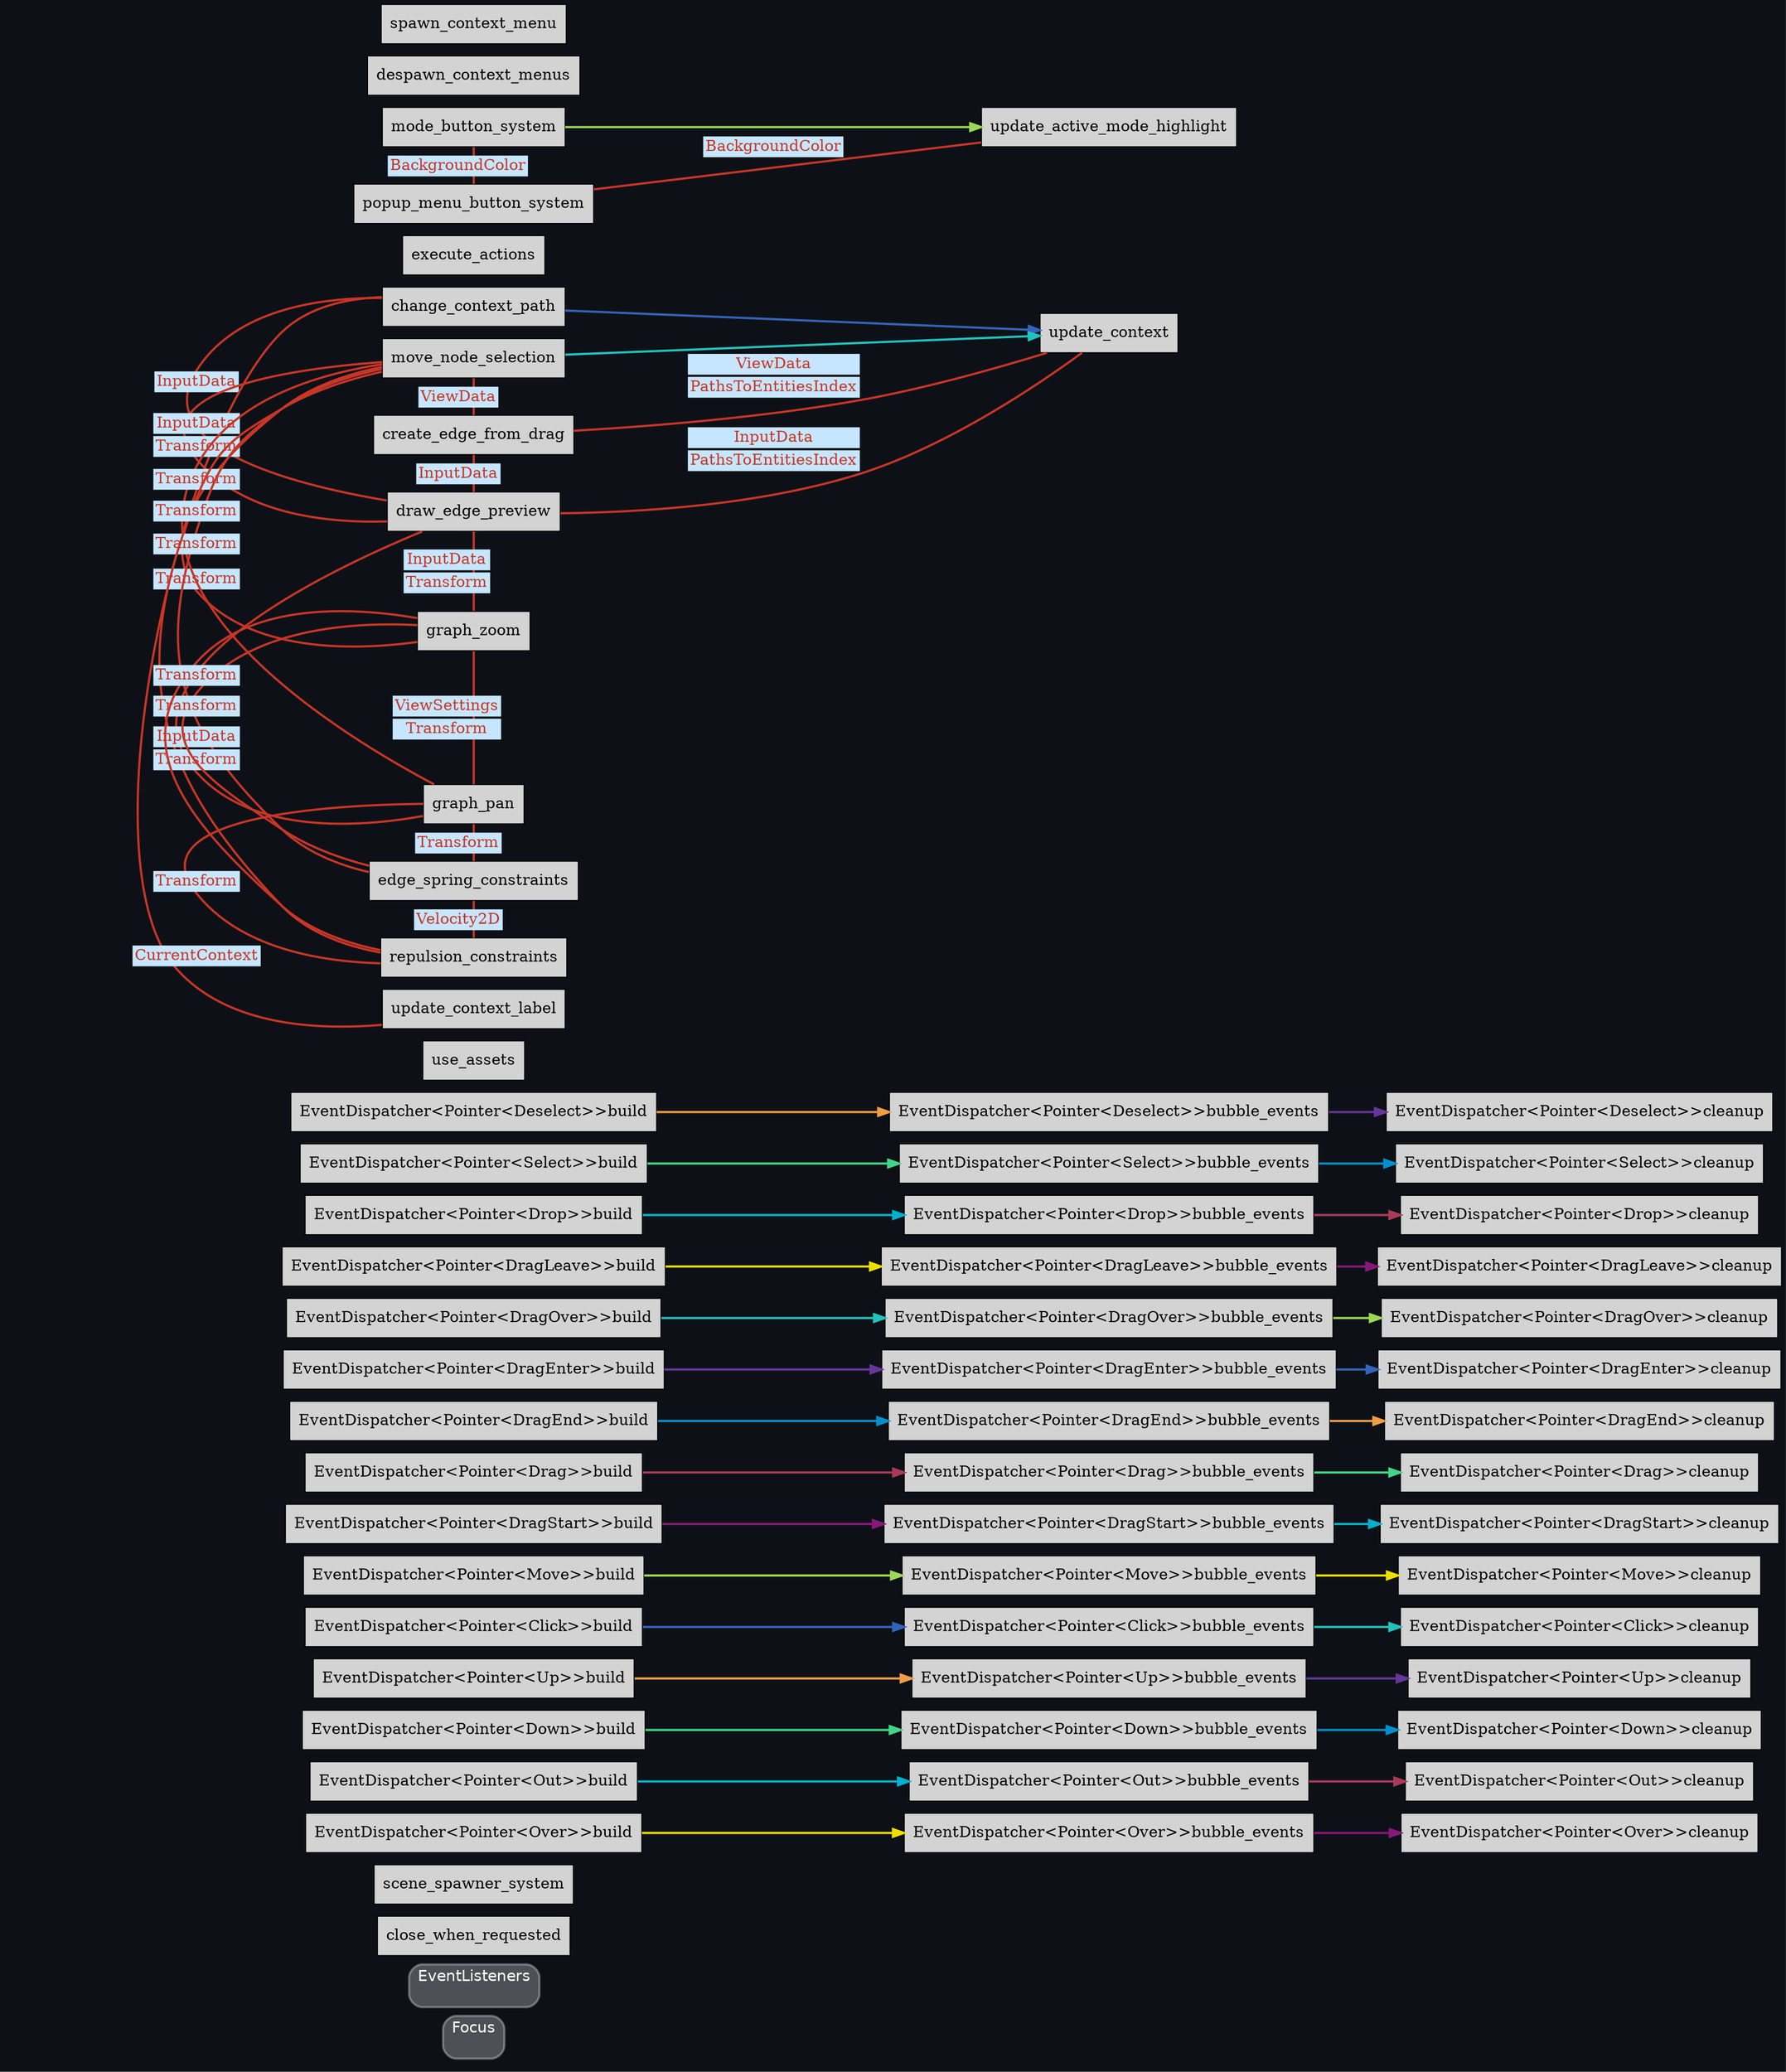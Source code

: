 digraph "" {
	"compound"="true";
	"splines"="spline";
	"rankdir"="LR";
	"bgcolor"="#0d1117";
	"fontname"="Helvetica";
	"nodesep"="0.15";
	edge ["penwidth"="2"];
	node ["shape"="box", "style"="filled"];
	subgraph "clusternode_Set(2)" {
		"style"="rounded,filled";
		"label"="Focus";
		"tooltip"="Focus";
		"fillcolor"="#ffffff44";
		"fontcolor"="#ffffff";
		"color"="#ffffff50";
		"penwidth"="2";
		"set_marker_node_Set(2)" ["style"="invis", "label"="", "height"="0", "shape"="point"]
	}
	
	subgraph "clusternode_Set(42)" {
		"style"="rounded,filled";
		"label"="EventListeners";
		"tooltip"="EventListeners";
		"fillcolor"="#ffffff44";
		"fontcolor"="#ffffff";
		"color"="#ffffff50";
		"penwidth"="2";
		"set_marker_node_Set(42)" ["style"="invis", "label"="", "height"="0", "shape"="point"]
	}
	
	"node_System(0)" ["label"="close_when_requested", "tooltip"="bevy_window::system::close_when_requested"]
	"node_System(1)" ["label"="scene_spawner_system", "tooltip"="bevy_scene::scene_spawner::scene_spawner_system"]
	"node_System(2)" ["label"="EventDispatcher<Pointer<Over>>build", "tooltip"="bevy_eventlistener_core::event_dispatcher::EventDispatcher<bevy_picking_core::events::Pointer<bevy_picking_core::events::Over>>::build"]
	"node_System(3)" ["label"="EventDispatcher<Pointer<Over>>bubble_events", "tooltip"="bevy_eventlistener_core::event_dispatcher::EventDispatcher<bevy_picking_core::events::Pointer<bevy_picking_core::events::Over>>::bubble_events"]
	"node_System(4)" ["label"="EventDispatcher<Pointer<Over>>cleanup", "tooltip"="bevy_eventlistener_core::event_dispatcher::EventDispatcher<bevy_picking_core::events::Pointer<bevy_picking_core::events::Over>>::cleanup"]
	"node_System(5)" ["label"="EventDispatcher<Pointer<Out>>build", "tooltip"="bevy_eventlistener_core::event_dispatcher::EventDispatcher<bevy_picking_core::events::Pointer<bevy_picking_core::events::Out>>::build"]
	"node_System(6)" ["label"="EventDispatcher<Pointer<Out>>bubble_events", "tooltip"="bevy_eventlistener_core::event_dispatcher::EventDispatcher<bevy_picking_core::events::Pointer<bevy_picking_core::events::Out>>::bubble_events"]
	"node_System(7)" ["label"="EventDispatcher<Pointer<Out>>cleanup", "tooltip"="bevy_eventlistener_core::event_dispatcher::EventDispatcher<bevy_picking_core::events::Pointer<bevy_picking_core::events::Out>>::cleanup"]
	"node_System(8)" ["label"="EventDispatcher<Pointer<Down>>build", "tooltip"="bevy_eventlistener_core::event_dispatcher::EventDispatcher<bevy_picking_core::events::Pointer<bevy_picking_core::events::Down>>::build"]
	"node_System(9)" ["label"="EventDispatcher<Pointer<Down>>bubble_events", "tooltip"="bevy_eventlistener_core::event_dispatcher::EventDispatcher<bevy_picking_core::events::Pointer<bevy_picking_core::events::Down>>::bubble_events"]
	"node_System(10)" ["label"="EventDispatcher<Pointer<Down>>cleanup", "tooltip"="bevy_eventlistener_core::event_dispatcher::EventDispatcher<bevy_picking_core::events::Pointer<bevy_picking_core::events::Down>>::cleanup"]
	"node_System(11)" ["label"="EventDispatcher<Pointer<Up>>build", "tooltip"="bevy_eventlistener_core::event_dispatcher::EventDispatcher<bevy_picking_core::events::Pointer<bevy_picking_core::events::Up>>::build"]
	"node_System(12)" ["label"="EventDispatcher<Pointer<Up>>bubble_events", "tooltip"="bevy_eventlistener_core::event_dispatcher::EventDispatcher<bevy_picking_core::events::Pointer<bevy_picking_core::events::Up>>::bubble_events"]
	"node_System(13)" ["label"="EventDispatcher<Pointer<Up>>cleanup", "tooltip"="bevy_eventlistener_core::event_dispatcher::EventDispatcher<bevy_picking_core::events::Pointer<bevy_picking_core::events::Up>>::cleanup"]
	"node_System(14)" ["label"="EventDispatcher<Pointer<Click>>build", "tooltip"="bevy_eventlistener_core::event_dispatcher::EventDispatcher<bevy_picking_core::events::Pointer<bevy_picking_core::events::Click>>::build"]
	"node_System(15)" ["label"="EventDispatcher<Pointer<Click>>bubble_events", "tooltip"="bevy_eventlistener_core::event_dispatcher::EventDispatcher<bevy_picking_core::events::Pointer<bevy_picking_core::events::Click>>::bubble_events"]
	"node_System(16)" ["label"="EventDispatcher<Pointer<Click>>cleanup", "tooltip"="bevy_eventlistener_core::event_dispatcher::EventDispatcher<bevy_picking_core::events::Pointer<bevy_picking_core::events::Click>>::cleanup"]
	"node_System(17)" ["label"="EventDispatcher<Pointer<Move>>build", "tooltip"="bevy_eventlistener_core::event_dispatcher::EventDispatcher<bevy_picking_core::events::Pointer<bevy_picking_core::events::Move>>::build"]
	"node_System(18)" ["label"="EventDispatcher<Pointer<Move>>bubble_events", "tooltip"="bevy_eventlistener_core::event_dispatcher::EventDispatcher<bevy_picking_core::events::Pointer<bevy_picking_core::events::Move>>::bubble_events"]
	"node_System(19)" ["label"="EventDispatcher<Pointer<Move>>cleanup", "tooltip"="bevy_eventlistener_core::event_dispatcher::EventDispatcher<bevy_picking_core::events::Pointer<bevy_picking_core::events::Move>>::cleanup"]
	"node_System(20)" ["label"="EventDispatcher<Pointer<DragStart>>build", "tooltip"="bevy_eventlistener_core::event_dispatcher::EventDispatcher<bevy_picking_core::events::Pointer<bevy_picking_core::events::DragStart>>::build"]
	"node_System(21)" ["label"="EventDispatcher<Pointer<DragStart>>bubble_events", "tooltip"="bevy_eventlistener_core::event_dispatcher::EventDispatcher<bevy_picking_core::events::Pointer<bevy_picking_core::events::DragStart>>::bubble_events"]
	"node_System(22)" ["label"="EventDispatcher<Pointer<DragStart>>cleanup", "tooltip"="bevy_eventlistener_core::event_dispatcher::EventDispatcher<bevy_picking_core::events::Pointer<bevy_picking_core::events::DragStart>>::cleanup"]
	"node_System(23)" ["label"="EventDispatcher<Pointer<Drag>>build", "tooltip"="bevy_eventlistener_core::event_dispatcher::EventDispatcher<bevy_picking_core::events::Pointer<bevy_picking_core::events::Drag>>::build"]
	"node_System(24)" ["label"="EventDispatcher<Pointer<Drag>>bubble_events", "tooltip"="bevy_eventlistener_core::event_dispatcher::EventDispatcher<bevy_picking_core::events::Pointer<bevy_picking_core::events::Drag>>::bubble_events"]
	"node_System(25)" ["label"="EventDispatcher<Pointer<Drag>>cleanup", "tooltip"="bevy_eventlistener_core::event_dispatcher::EventDispatcher<bevy_picking_core::events::Pointer<bevy_picking_core::events::Drag>>::cleanup"]
	"node_System(26)" ["label"="EventDispatcher<Pointer<DragEnd>>build", "tooltip"="bevy_eventlistener_core::event_dispatcher::EventDispatcher<bevy_picking_core::events::Pointer<bevy_picking_core::events::DragEnd>>::build"]
	"node_System(27)" ["label"="EventDispatcher<Pointer<DragEnd>>bubble_events", "tooltip"="bevy_eventlistener_core::event_dispatcher::EventDispatcher<bevy_picking_core::events::Pointer<bevy_picking_core::events::DragEnd>>::bubble_events"]
	"node_System(28)" ["label"="EventDispatcher<Pointer<DragEnd>>cleanup", "tooltip"="bevy_eventlistener_core::event_dispatcher::EventDispatcher<bevy_picking_core::events::Pointer<bevy_picking_core::events::DragEnd>>::cleanup"]
	"node_System(29)" ["label"="EventDispatcher<Pointer<DragEnter>>build", "tooltip"="bevy_eventlistener_core::event_dispatcher::EventDispatcher<bevy_picking_core::events::Pointer<bevy_picking_core::events::DragEnter>>::build"]
	"node_System(30)" ["label"="EventDispatcher<Pointer<DragEnter>>bubble_events", "tooltip"="bevy_eventlistener_core::event_dispatcher::EventDispatcher<bevy_picking_core::events::Pointer<bevy_picking_core::events::DragEnter>>::bubble_events"]
	"node_System(31)" ["label"="EventDispatcher<Pointer<DragEnter>>cleanup", "tooltip"="bevy_eventlistener_core::event_dispatcher::EventDispatcher<bevy_picking_core::events::Pointer<bevy_picking_core::events::DragEnter>>::cleanup"]
	"node_System(32)" ["label"="EventDispatcher<Pointer<DragOver>>build", "tooltip"="bevy_eventlistener_core::event_dispatcher::EventDispatcher<bevy_picking_core::events::Pointer<bevy_picking_core::events::DragOver>>::build"]
	"node_System(33)" ["label"="EventDispatcher<Pointer<DragOver>>bubble_events", "tooltip"="bevy_eventlistener_core::event_dispatcher::EventDispatcher<bevy_picking_core::events::Pointer<bevy_picking_core::events::DragOver>>::bubble_events"]
	"node_System(34)" ["label"="EventDispatcher<Pointer<DragOver>>cleanup", "tooltip"="bevy_eventlistener_core::event_dispatcher::EventDispatcher<bevy_picking_core::events::Pointer<bevy_picking_core::events::DragOver>>::cleanup"]
	"node_System(35)" ["label"="EventDispatcher<Pointer<DragLeave>>build", "tooltip"="bevy_eventlistener_core::event_dispatcher::EventDispatcher<bevy_picking_core::events::Pointer<bevy_picking_core::events::DragLeave>>::build"]
	"node_System(36)" ["label"="EventDispatcher<Pointer<DragLeave>>bubble_events", "tooltip"="bevy_eventlistener_core::event_dispatcher::EventDispatcher<bevy_picking_core::events::Pointer<bevy_picking_core::events::DragLeave>>::bubble_events"]
	"node_System(37)" ["label"="EventDispatcher<Pointer<DragLeave>>cleanup", "tooltip"="bevy_eventlistener_core::event_dispatcher::EventDispatcher<bevy_picking_core::events::Pointer<bevy_picking_core::events::DragLeave>>::cleanup"]
	"node_System(38)" ["label"="EventDispatcher<Pointer<Drop>>build", "tooltip"="bevy_eventlistener_core::event_dispatcher::EventDispatcher<bevy_picking_core::events::Pointer<bevy_picking_core::events::Drop>>::build"]
	"node_System(39)" ["label"="EventDispatcher<Pointer<Drop>>bubble_events", "tooltip"="bevy_eventlistener_core::event_dispatcher::EventDispatcher<bevy_picking_core::events::Pointer<bevy_picking_core::events::Drop>>::bubble_events"]
	"node_System(40)" ["label"="EventDispatcher<Pointer<Drop>>cleanup", "tooltip"="bevy_eventlistener_core::event_dispatcher::EventDispatcher<bevy_picking_core::events::Pointer<bevy_picking_core::events::Drop>>::cleanup"]
	"node_System(41)" ["label"="EventDispatcher<Pointer<Select>>build", "tooltip"="bevy_eventlistener_core::event_dispatcher::EventDispatcher<bevy_picking_core::events::Pointer<bevy_picking_selection::Select>>::build"]
	"node_System(42)" ["label"="EventDispatcher<Pointer<Select>>bubble_events", "tooltip"="bevy_eventlistener_core::event_dispatcher::EventDispatcher<bevy_picking_core::events::Pointer<bevy_picking_selection::Select>>::bubble_events"]
	"node_System(43)" ["label"="EventDispatcher<Pointer<Select>>cleanup", "tooltip"="bevy_eventlistener_core::event_dispatcher::EventDispatcher<bevy_picking_core::events::Pointer<bevy_picking_selection::Select>>::cleanup"]
	"node_System(44)" ["label"="EventDispatcher<Pointer<Deselect>>build", "tooltip"="bevy_eventlistener_core::event_dispatcher::EventDispatcher<bevy_picking_core::events::Pointer<bevy_picking_selection::Deselect>>::build"]
	"node_System(45)" ["label"="EventDispatcher<Pointer<Deselect>>bubble_events", "tooltip"="bevy_eventlistener_core::event_dispatcher::EventDispatcher<bevy_picking_core::events::Pointer<bevy_picking_selection::Deselect>>::bubble_events"]
	"node_System(46)" ["label"="EventDispatcher<Pointer<Deselect>>cleanup", "tooltip"="bevy_eventlistener_core::event_dispatcher::EventDispatcher<bevy_picking_core::events::Pointer<bevy_picking_selection::Deselect>>::cleanup"]
	"node_System(47)" ["label"="use_assets", "tooltip"="karta::vault::use_assets"]
	"node_System(48)" ["label"="change_context_path", "tooltip"="karta::modes::state::change_context_path"]
	"node_System(49)" ["label"="move_node_selection", "tooltip"="karta::modes::move::move_node_selection"]
	"node_System(50)" ["label"="create_edge_from_drag", "tooltip"="karta::modes::edges::create_edge_from_drag"]
	"node_System(51)" ["label"="draw_edge_preview", "tooltip"="karta::modes::edges::draw_edge_preview"]
	"node_System(52)" ["label"="execute_actions", "tooltip"="karta::actions::execute_actions"]
	"node_System(53)" ["label"="graph_zoom", "tooltip"="karta::graph::graph_cam::graph_zoom"]
	"node_System(54)" ["label"="graph_pan", "tooltip"="karta::graph::graph_cam::graph_pan"]
	"node_System(55)" ["label"="update_context", "tooltip"="karta::graph::context::update_context"]
	"node_System(56)" ["label"="edge_spring_constraints", "tooltip"="karta::graph::node_types::forces::edge_spring_constraints"]
	"node_System(57)" ["label"="repulsion_constraints", "tooltip"="karta::graph::node_types::forces::repulsion_constraints"]
	"node_System(58)" ["label"="update_context_label", "tooltip"="karta::ui::update_context_label"]
	"node_System(59)" ["label"="mode_button_system", "tooltip"="karta::ui::mode_menu::mode_button_system"]
	"node_System(60)" ["label"="update_active_mode_highlight", "tooltip"="karta::ui::mode_menu::update_active_mode_highlight"]
	"node_System(61)" ["label"="popup_menu_button_system", "tooltip"="karta::ui::context_menu::popup_menu_button_system"]
	"node_System(62)" ["label"="despawn_context_menus", "tooltip"="karta::ui::context_menu::despawn_context_menus"]
	"node_System(63)" ["label"="spawn_context_menu", "tooltip"="karta::ui::context_menu::spawn_context_menu"]
	"node_System(2)" -> "node_System(3)" ["lhead"="", "ltail"="", "tooltip"="EventDispatcher<Pointer<Over>>build → EventDispatcher<Pointer<Over>>bubble_events", "color"="#eede00"]
	"node_System(3)" -> "node_System(4)" ["lhead"="", "ltail"="", "tooltip"="EventDispatcher<Pointer<Over>>bubble_events → EventDispatcher<Pointer<Over>>cleanup", "color"="#881877"]
	"node_System(5)" -> "node_System(6)" ["lhead"="", "ltail"="", "tooltip"="EventDispatcher<Pointer<Out>>build → EventDispatcher<Pointer<Out>>bubble_events", "color"="#00b0cc"]
	"node_System(6)" -> "node_System(7)" ["lhead"="", "ltail"="", "tooltip"="EventDispatcher<Pointer<Out>>bubble_events → EventDispatcher<Pointer<Out>>cleanup", "color"="#aa3a55"]
	"node_System(8)" -> "node_System(9)" ["lhead"="", "ltail"="", "tooltip"="EventDispatcher<Pointer<Down>>build → EventDispatcher<Pointer<Down>>bubble_events", "color"="#44d488"]
	"node_System(9)" -> "node_System(10)" ["lhead"="", "ltail"="", "tooltip"="EventDispatcher<Pointer<Down>>bubble_events → EventDispatcher<Pointer<Down>>cleanup", "color"="#0090cc"]
	"node_System(11)" -> "node_System(12)" ["lhead"="", "ltail"="", "tooltip"="EventDispatcher<Pointer<Up>>build → EventDispatcher<Pointer<Up>>bubble_events", "color"="#ee9e44"]
	"node_System(12)" -> "node_System(13)" ["lhead"="", "ltail"="", "tooltip"="EventDispatcher<Pointer<Up>>bubble_events → EventDispatcher<Pointer<Up>>cleanup", "color"="#663699"]
	"node_System(14)" -> "node_System(15)" ["lhead"="", "ltail"="", "tooltip"="EventDispatcher<Pointer<Click>>build → EventDispatcher<Pointer<Click>>bubble_events", "color"="#3363bb"]
	"node_System(15)" -> "node_System(16)" ["lhead"="", "ltail"="", "tooltip"="EventDispatcher<Pointer<Click>>bubble_events → EventDispatcher<Pointer<Click>>cleanup", "color"="#22c2bb"]
	"node_System(17)" -> "node_System(18)" ["lhead"="", "ltail"="", "tooltip"="EventDispatcher<Pointer<Move>>build → EventDispatcher<Pointer<Move>>bubble_events", "color"="#99d955"]
	"node_System(18)" -> "node_System(19)" ["lhead"="", "ltail"="", "tooltip"="EventDispatcher<Pointer<Move>>bubble_events → EventDispatcher<Pointer<Move>>cleanup", "color"="#eede00"]
	"node_System(20)" -> "node_System(21)" ["lhead"="", "ltail"="", "tooltip"="EventDispatcher<Pointer<DragStart>>build → EventDispatcher<Pointer<DragStart>>bubble_events", "color"="#881877"]
	"node_System(21)" -> "node_System(22)" ["lhead"="", "ltail"="", "tooltip"="EventDispatcher<Pointer<DragStart>>bubble_events → EventDispatcher<Pointer<DragStart>>cleanup", "color"="#00b0cc"]
	"node_System(23)" -> "node_System(24)" ["lhead"="", "ltail"="", "tooltip"="EventDispatcher<Pointer<Drag>>build → EventDispatcher<Pointer<Drag>>bubble_events", "color"="#aa3a55"]
	"node_System(24)" -> "node_System(25)" ["lhead"="", "ltail"="", "tooltip"="EventDispatcher<Pointer<Drag>>bubble_events → EventDispatcher<Pointer<Drag>>cleanup", "color"="#44d488"]
	"node_System(26)" -> "node_System(27)" ["lhead"="", "ltail"="", "tooltip"="EventDispatcher<Pointer<DragEnd>>build → EventDispatcher<Pointer<DragEnd>>bubble_events", "color"="#0090cc"]
	"node_System(27)" -> "node_System(28)" ["lhead"="", "ltail"="", "tooltip"="EventDispatcher<Pointer<DragEnd>>bubble_events → EventDispatcher<Pointer<DragEnd>>cleanup", "color"="#ee9e44"]
	"node_System(29)" -> "node_System(30)" ["lhead"="", "ltail"="", "tooltip"="EventDispatcher<Pointer<DragEnter>>build → EventDispatcher<Pointer<DragEnter>>bubble_events", "color"="#663699"]
	"node_System(30)" -> "node_System(31)" ["lhead"="", "ltail"="", "tooltip"="EventDispatcher<Pointer<DragEnter>>bubble_events → EventDispatcher<Pointer<DragEnter>>cleanup", "color"="#3363bb"]
	"node_System(32)" -> "node_System(33)" ["lhead"="", "ltail"="", "tooltip"="EventDispatcher<Pointer<DragOver>>build → EventDispatcher<Pointer<DragOver>>bubble_events", "color"="#22c2bb"]
	"node_System(33)" -> "node_System(34)" ["lhead"="", "ltail"="", "tooltip"="EventDispatcher<Pointer<DragOver>>bubble_events → EventDispatcher<Pointer<DragOver>>cleanup", "color"="#99d955"]
	"node_System(35)" -> "node_System(36)" ["lhead"="", "ltail"="", "tooltip"="EventDispatcher<Pointer<DragLeave>>build → EventDispatcher<Pointer<DragLeave>>bubble_events", "color"="#eede00"]
	"node_System(36)" -> "node_System(37)" ["lhead"="", "ltail"="", "tooltip"="EventDispatcher<Pointer<DragLeave>>bubble_events → EventDispatcher<Pointer<DragLeave>>cleanup", "color"="#881877"]
	"node_System(38)" -> "node_System(39)" ["lhead"="", "ltail"="", "tooltip"="EventDispatcher<Pointer<Drop>>build → EventDispatcher<Pointer<Drop>>bubble_events", "color"="#00b0cc"]
	"node_System(39)" -> "node_System(40)" ["lhead"="", "ltail"="", "tooltip"="EventDispatcher<Pointer<Drop>>bubble_events → EventDispatcher<Pointer<Drop>>cleanup", "color"="#aa3a55"]
	"node_System(41)" -> "node_System(42)" ["lhead"="", "ltail"="", "tooltip"="EventDispatcher<Pointer<Select>>build → EventDispatcher<Pointer<Select>>bubble_events", "color"="#44d488"]
	"node_System(42)" -> "node_System(43)" ["lhead"="", "ltail"="", "tooltip"="EventDispatcher<Pointer<Select>>bubble_events → EventDispatcher<Pointer<Select>>cleanup", "color"="#0090cc"]
	"node_System(44)" -> "node_System(45)" ["lhead"="", "ltail"="", "tooltip"="EventDispatcher<Pointer<Deselect>>build → EventDispatcher<Pointer<Deselect>>bubble_events", "color"="#ee9e44"]
	"node_System(45)" -> "node_System(46)" ["lhead"="", "ltail"="", "tooltip"="EventDispatcher<Pointer<Deselect>>bubble_events → EventDispatcher<Pointer<Deselect>>cleanup", "color"="#663699"]
	"node_System(48)" -> "node_System(55)" ["lhead"="", "ltail"="", "tooltip"="change_context_path → SystemTypeSet(update_context\")", "color"="#3363bb"]
	"node_System(49)" -> "node_System(55)" ["lhead"="", "ltail"="", "tooltip"="move_node_selection → SystemTypeSet(update_context\")", "color"="#22c2bb"]
	"node_System(59)" -> "node_System(60)" ["lhead"="", "ltail"="", "tooltip"="SystemTypeSet(mode_button_system\") → update_active_mode_highlight", "color"="#99d955"]
	"node_System(48)" -> "node_System(51)" ["dir"="none", "constraint"="false", "color"="#c93526", "fontcolor"="#c93526", "label"=<<table border="0" cellborder="0"><tr><td bgcolor="#c6e6ff">InputData</td></tr></table>>, "labeltooltip"="change_context_path — draw_edge_preview"]
	"node_System(48)" -> "node_System(58)" ["dir"="none", "constraint"="false", "color"="#c93526", "fontcolor"="#c93526", "label"=<<table border="0" cellborder="0"><tr><td bgcolor="#c6e6ff">CurrentContext</td></tr></table>>, "labeltooltip"="change_context_path — update_context_label"]
	"node_System(49)" -> "node_System(50)" ["dir"="none", "constraint"="false", "color"="#c93526", "fontcolor"="#c93526", "label"=<<table border="0" cellborder="0"><tr><td bgcolor="#c6e6ff">ViewData</td></tr></table>>, "labeltooltip"="move_node_selection — create_edge_from_drag"]
	"node_System(49)" -> "node_System(51)" ["dir"="none", "constraint"="false", "color"="#c93526", "fontcolor"="#c93526", "label"=<<table border="0" cellborder="0"><tr><td bgcolor="#c6e6ff">InputData</td></tr><tr><td bgcolor="#c6e6ff">Transform</td></tr></table>>, "labeltooltip"="move_node_selection — draw_edge_preview"]
	"node_System(49)" -> "node_System(53)" ["dir"="none", "constraint"="false", "color"="#c93526", "fontcolor"="#c93526", "label"=<<table border="0" cellborder="0"><tr><td bgcolor="#c6e6ff">Transform</td></tr></table>>, "labeltooltip"="move_node_selection — graph_zoom"]
	"node_System(49)" -> "node_System(54)" ["dir"="none", "constraint"="false", "color"="#c93526", "fontcolor"="#c93526", "label"=<<table border="0" cellborder="0"><tr><td bgcolor="#c6e6ff">Transform</td></tr></table>>, "labeltooltip"="move_node_selection — graph_pan"]
	"node_System(49)" -> "node_System(56)" ["dir"="none", "constraint"="false", "color"="#c93526", "fontcolor"="#c93526", "label"=<<table border="0" cellborder="0"><tr><td bgcolor="#c6e6ff">Transform</td></tr></table>>, "labeltooltip"="move_node_selection — edge_spring_constraints"]
	"node_System(49)" -> "node_System(57)" ["dir"="none", "constraint"="false", "color"="#c93526", "fontcolor"="#c93526", "label"=<<table border="0" cellborder="0"><tr><td bgcolor="#c6e6ff">Transform</td></tr></table>>, "labeltooltip"="move_node_selection — repulsion_constraints"]
	"node_System(50)" -> "node_System(51)" ["dir"="none", "constraint"="false", "color"="#c93526", "fontcolor"="#c93526", "label"=<<table border="0" cellborder="0"><tr><td bgcolor="#c6e6ff">InputData</td></tr></table>>, "labeltooltip"="create_edge_from_drag — draw_edge_preview"]
	"node_System(53)" -> "node_System(51)" ["dir"="none", "constraint"="false", "color"="#c93526", "fontcolor"="#c93526", "label"=<<table border="0" cellborder="0"><tr><td bgcolor="#c6e6ff">InputData</td></tr><tr><td bgcolor="#c6e6ff">Transform</td></tr></table>>, "labeltooltip"="graph_zoom — draw_edge_preview"]
	"node_System(54)" -> "node_System(51)" ["dir"="none", "constraint"="false", "color"="#c93526", "fontcolor"="#c93526", "label"=<<table border="0" cellborder="0"><tr><td bgcolor="#c6e6ff">InputData</td></tr><tr><td bgcolor="#c6e6ff">Transform</td></tr></table>>, "labeltooltip"="graph_pan — draw_edge_preview"]
	"node_System(54)" -> "node_System(53)" ["dir"="none", "constraint"="false", "color"="#c93526", "fontcolor"="#c93526", "label"=<<table border="0" cellborder="0"><tr><td bgcolor="#c6e6ff">ViewSettings</td></tr><tr><td bgcolor="#c6e6ff">Transform</td></tr></table>>, "labeltooltip"="graph_pan — graph_zoom"]
	"node_System(54)" -> "node_System(56)" ["dir"="none", "constraint"="false", "color"="#c93526", "fontcolor"="#c93526", "label"=<<table border="0" cellborder="0"><tr><td bgcolor="#c6e6ff">Transform</td></tr></table>>, "labeltooltip"="graph_pan — edge_spring_constraints"]
	"node_System(54)" -> "node_System(57)" ["dir"="none", "constraint"="false", "color"="#c93526", "fontcolor"="#c93526", "label"=<<table border="0" cellborder="0"><tr><td bgcolor="#c6e6ff">Transform</td></tr></table>>, "labeltooltip"="graph_pan — repulsion_constraints"]
	"node_System(55)" -> "node_System(50)" ["dir"="none", "constraint"="false", "color"="#c93526", "fontcolor"="#c93526", "label"=<<table border="0" cellborder="0"><tr><td bgcolor="#c6e6ff">ViewData</td></tr><tr><td bgcolor="#c6e6ff">PathsToEntitiesIndex</td></tr></table>>, "labeltooltip"="update_context — create_edge_from_drag"]
	"node_System(55)" -> "node_System(51)" ["dir"="none", "constraint"="false", "color"="#c93526", "fontcolor"="#c93526", "label"=<<table border="0" cellborder="0"><tr><td bgcolor="#c6e6ff">InputData</td></tr><tr><td bgcolor="#c6e6ff">PathsToEntitiesIndex</td></tr></table>>, "labeltooltip"="update_context — draw_edge_preview"]
	"node_System(56)" -> "node_System(53)" ["dir"="none", "constraint"="false", "color"="#c93526", "fontcolor"="#c93526", "label"=<<table border="0" cellborder="0"><tr><td bgcolor="#c6e6ff">Transform</td></tr></table>>, "labeltooltip"="edge_spring_constraints — graph_zoom"]
	"node_System(57)" -> "node_System(53)" ["dir"="none", "constraint"="false", "color"="#c93526", "fontcolor"="#c93526", "label"=<<table border="0" cellborder="0"><tr><td bgcolor="#c6e6ff">Transform</td></tr></table>>, "labeltooltip"="repulsion_constraints — graph_zoom"]
	"node_System(57)" -> "node_System(56)" ["dir"="none", "constraint"="false", "color"="#c93526", "fontcolor"="#c93526", "label"=<<table border="0" cellborder="0"><tr><td bgcolor="#c6e6ff">Velocity2D</td></tr></table>>, "labeltooltip"="repulsion_constraints — edge_spring_constraints"]
	"node_System(59)" -> "node_System(61)" ["dir"="none", "constraint"="false", "color"="#c93526", "fontcolor"="#c93526", "label"=<<table border="0" cellborder="0"><tr><td bgcolor="#c6e6ff">BackgroundColor</td></tr></table>>, "labeltooltip"="mode_button_system — popup_menu_button_system"]
	"node_System(61)" -> "node_System(60)" ["dir"="none", "constraint"="false", "color"="#c93526", "fontcolor"="#c93526", "label"=<<table border="0" cellborder="0"><tr><td bgcolor="#c6e6ff">BackgroundColor</td></tr></table>>, "labeltooltip"="popup_menu_button_system — update_active_mode_highlight"]
}
